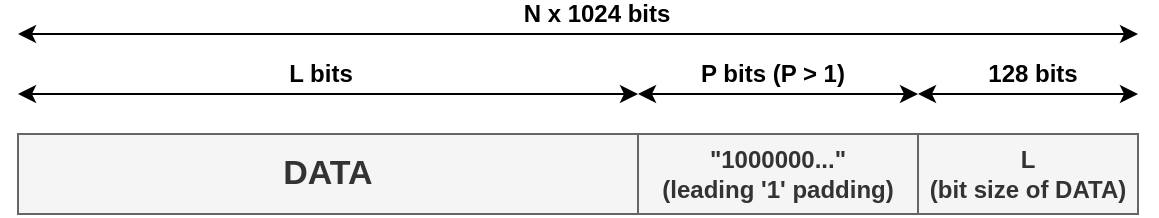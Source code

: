 <mxfile version="21.2.8" type="device">
  <diagram name="Page-1" id="Bn66vSXrrzJXtF7mrdIx">
    <mxGraphModel dx="2074" dy="1230" grid="1" gridSize="10" guides="1" tooltips="1" connect="1" arrows="1" fold="1" page="1" pageScale="1" pageWidth="850" pageHeight="1100" math="0" shadow="0">
      <root>
        <mxCell id="0" />
        <mxCell id="1" parent="0" />
        <mxCell id="5HLrTyEgfzpqmz9nBQ62-1" value="&lt;font style=&quot;font-size: 17px;&quot;&gt;DATA&lt;/font&gt;" style="rounded=0;whiteSpace=wrap;html=1;fontStyle=1;fillColor=#f5f5f5;fontColor=#333333;strokeColor=#666666;" vertex="1" parent="1">
          <mxGeometry x="40" y="480" width="310" height="40" as="geometry" />
        </mxCell>
        <mxCell id="5HLrTyEgfzpqmz9nBQ62-2" value="&quot;1000000...&quot;&lt;br&gt;(leading &#39;1&#39; padding)" style="rounded=0;whiteSpace=wrap;html=1;fontStyle=1;fillColor=#f5f5f5;fontColor=#333333;strokeColor=#666666;" vertex="1" parent="1">
          <mxGeometry x="350" y="480" width="140" height="40" as="geometry" />
        </mxCell>
        <mxCell id="5HLrTyEgfzpqmz9nBQ62-3" value="L&lt;br&gt;(bit size of DATA)" style="rounded=0;whiteSpace=wrap;html=1;fontStyle=1;fillColor=#f5f5f5;fontColor=#333333;strokeColor=#666666;" vertex="1" parent="1">
          <mxGeometry x="490" y="480" width="110" height="40" as="geometry" />
        </mxCell>
        <mxCell id="5HLrTyEgfzpqmz9nBQ62-4" value="" style="endArrow=classic;startArrow=classic;html=1;rounded=0;fontStyle=1" edge="1" parent="1">
          <mxGeometry width="50" height="50" relative="1" as="geometry">
            <mxPoint x="40" y="460" as="sourcePoint" />
            <mxPoint x="350" y="460" as="targetPoint" />
          </mxGeometry>
        </mxCell>
        <mxCell id="5HLrTyEgfzpqmz9nBQ62-5" value="&lt;font style=&quot;font-size: 12px;&quot;&gt;L bits&lt;/font&gt;" style="edgeLabel;html=1;align=center;verticalAlign=middle;resizable=0;points=[];fontStyle=1" vertex="1" connectable="0" parent="5HLrTyEgfzpqmz9nBQ62-4">
          <mxGeometry x="-0.286" relative="1" as="geometry">
            <mxPoint x="40" y="-10" as="offset" />
          </mxGeometry>
        </mxCell>
        <mxCell id="5HLrTyEgfzpqmz9nBQ62-6" value="" style="endArrow=classic;startArrow=classic;html=1;rounded=0;fontStyle=1" edge="1" parent="1">
          <mxGeometry width="50" height="50" relative="1" as="geometry">
            <mxPoint x="350" y="460" as="sourcePoint" />
            <mxPoint x="490" y="460" as="targetPoint" />
          </mxGeometry>
        </mxCell>
        <mxCell id="5HLrTyEgfzpqmz9nBQ62-7" value="&lt;font style=&quot;font-size: 12px;&quot;&gt;P bits (P &amp;gt; 1)&lt;/font&gt;" style="edgeLabel;html=1;align=center;verticalAlign=middle;resizable=0;points=[];fontStyle=1" vertex="1" connectable="0" parent="5HLrTyEgfzpqmz9nBQ62-6">
          <mxGeometry x="0.247" y="3" relative="1" as="geometry">
            <mxPoint x="-21" y="-7" as="offset" />
          </mxGeometry>
        </mxCell>
        <mxCell id="5HLrTyEgfzpqmz9nBQ62-8" value="" style="endArrow=classic;startArrow=classic;html=1;rounded=0;fontStyle=1" edge="1" parent="1">
          <mxGeometry width="50" height="50" relative="1" as="geometry">
            <mxPoint x="490" y="460" as="sourcePoint" />
            <mxPoint x="600" y="460" as="targetPoint" />
          </mxGeometry>
        </mxCell>
        <mxCell id="5HLrTyEgfzpqmz9nBQ62-9" value="&lt;font style=&quot;font-size: 12px;&quot;&gt;128 bits&lt;/font&gt;" style="edgeLabel;html=1;align=center;verticalAlign=middle;resizable=0;points=[];fontStyle=1" vertex="1" connectable="0" parent="5HLrTyEgfzpqmz9nBQ62-8">
          <mxGeometry x="0.333" y="1" relative="1" as="geometry">
            <mxPoint x="-17" y="-9" as="offset" />
          </mxGeometry>
        </mxCell>
        <mxCell id="5HLrTyEgfzpqmz9nBQ62-10" value="" style="endArrow=classic;startArrow=classic;html=1;rounded=0;fontStyle=1" edge="1" parent="1">
          <mxGeometry width="50" height="50" relative="1" as="geometry">
            <mxPoint x="40" y="430" as="sourcePoint" />
            <mxPoint x="600" y="430" as="targetPoint" />
          </mxGeometry>
        </mxCell>
        <mxCell id="5HLrTyEgfzpqmz9nBQ62-11" value="&lt;font style=&quot;font-size: 12px;&quot;&gt;N x 1024 bits&lt;/font&gt;" style="edgeLabel;html=1;align=center;verticalAlign=middle;resizable=0;points=[];fontStyle=1" vertex="1" connectable="0" parent="5HLrTyEgfzpqmz9nBQ62-10">
          <mxGeometry x="0.073" relative="1" as="geometry">
            <mxPoint x="-12" y="-10" as="offset" />
          </mxGeometry>
        </mxCell>
      </root>
    </mxGraphModel>
  </diagram>
</mxfile>